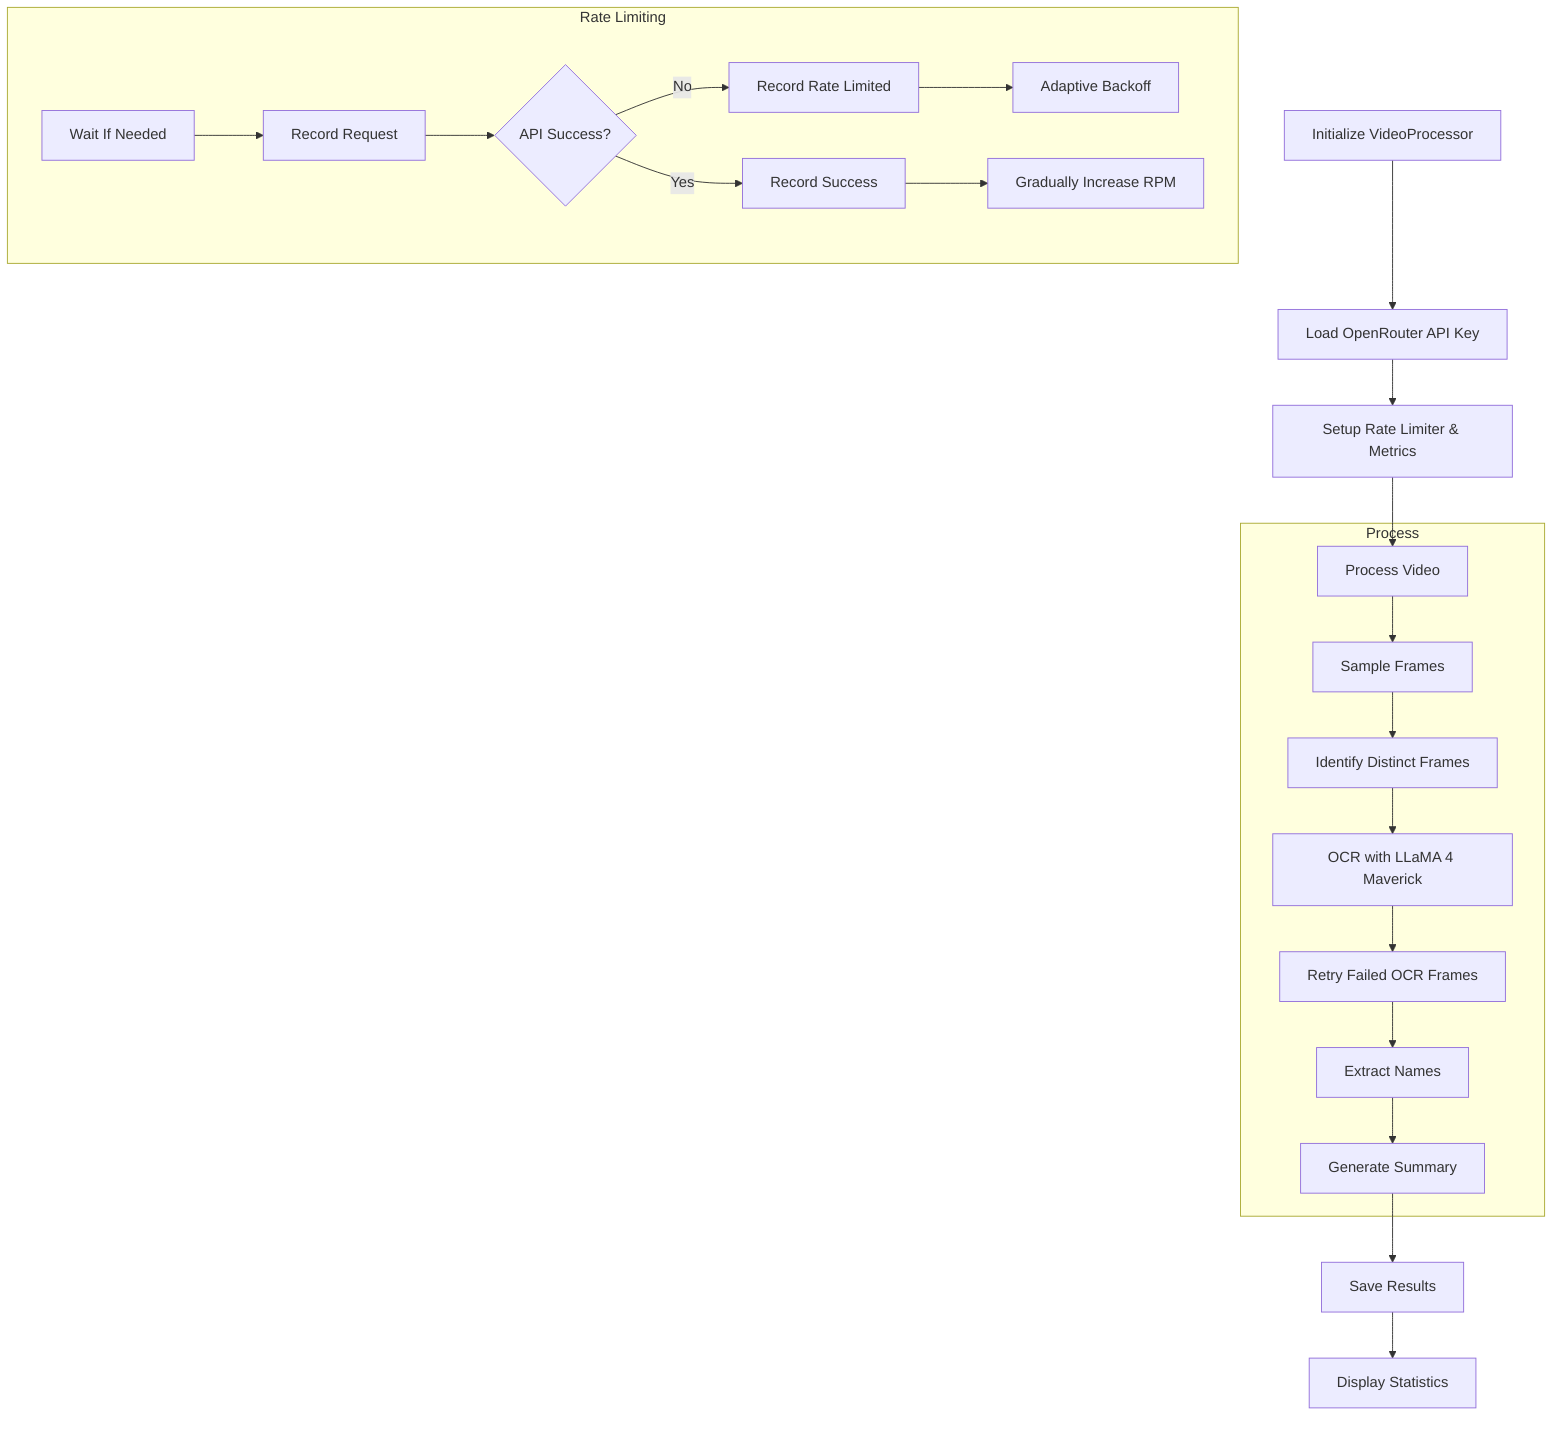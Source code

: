 flowchart TD
    A[Initialize VideoProcessor] --> B[Load OpenRouter API Key]
    B --> C[Setup Rate Limiter & Metrics]
    C --> D[Process Video]
    
    subgraph Process
    D --> E[Sample Frames]
    E --> F[Identify Distinct Frames]
    F --> G[OCR with LLaMA 4 Maverick]
    G --> H[Retry Failed OCR Frames]
    H --> I[Extract Names]
    I --> J[Generate Summary]
    end
    
    J --> K[Save Results]
    K --> L[Display Statistics]

    subgraph "Rate Limiting"
    RL1[Wait If Needed] --> RL2[Record Request]
    RL2 --> RL3{API Success?}
    RL3 -- Yes --> RL4[Record Success]
    RL3 -- No --> RL5[Record Rate Limited]
    RL5 --> RL6[Adaptive Backoff]
    RL4 --> RL7[Gradually Increase RPM]
    end